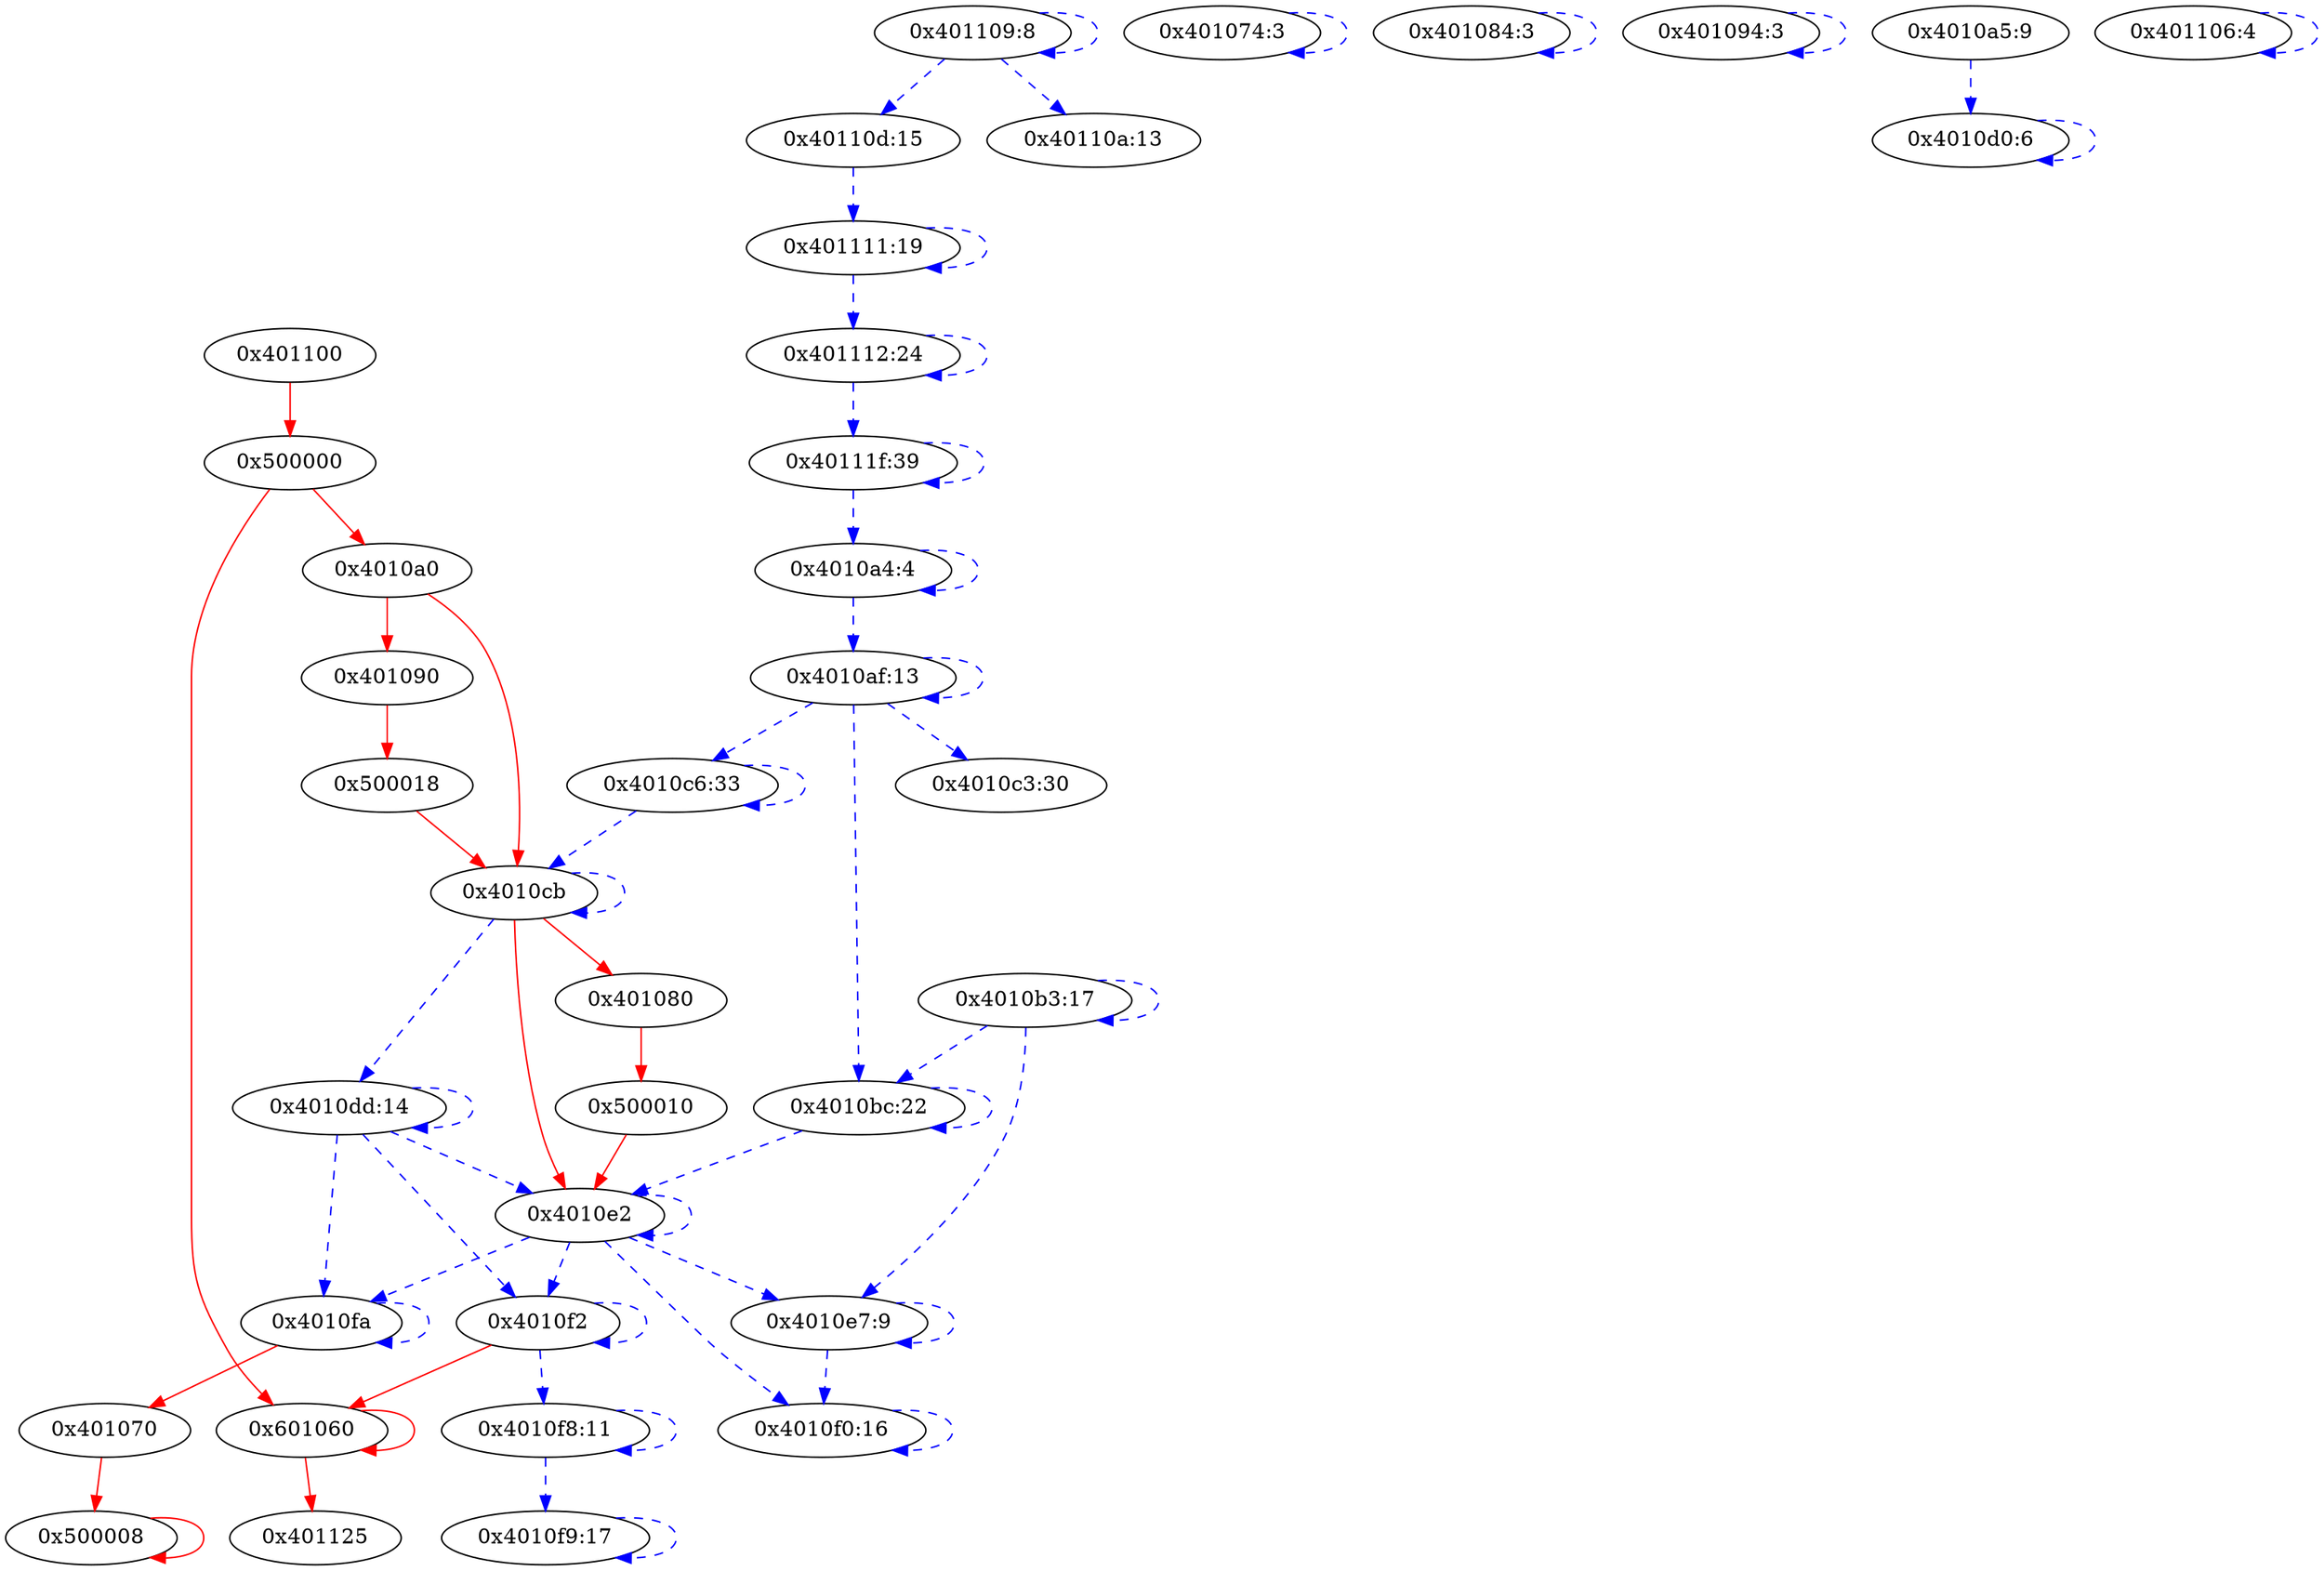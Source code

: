 digraph {
401100 [label="0x401100"];
500000 [label="0x500000"];
"4010a0" [label="0x4010a0"];
401090 [label="0x401090"];
500018 [label="0x500018"];
"4010cb" [label="0x4010cb"];
401080 [label="0x401080"];
500010 [label="0x500010"];
"4010e2" [label="0x4010e2"];
"4010f2" [label="0x4010f2"];
"4010fa" [label="0x4010fa"];
601060 [label="0x601060"];
401070 [label="0x401070"];
500008 [label="0x500008"];
401125 [label="0x401125"];
401074 [label="0x401074:3"];
401084 [label="0x401084:3"];
"4010e7" [label="0x4010e7:9"];
"4010f0" [label="0x4010f0:16"];
"4010f8" [label="0x4010f8:11"];
"4010f9" [label="0x4010f9:17"];
401094 [label="0x401094:3"];
"4010dd" [label="0x4010dd:14"];
"4010d0" [label="0x4010d0:6"];
"4010a4" [label="0x4010a4:4"];
"4010af" [label="0x4010af:13"];
"4010bc" [label="0x4010bc:22"];
"4010c3" [label="0x4010c3:30"];
"4010c6" [label="0x4010c6:33"];
"4010b3" [label="0x4010b3:17"];
"4010a5" [label="0x4010a5:9"];
401106 [label="0x401106:4"];
401109 [label="0x401109:8"];
"40110a" [label="0x40110a:13"];
"40110d" [label="0x40110d:15"];
401111 [label="0x401111:19"];
401112 [label="0x401112:24"];
"40111f" [label="0x40111f:39"];
401100 -> 500000 [type=control, color=red, style=solid];
500000 -> "4010a0" [type=control, color=red, style=solid];
500000 -> 601060 [type=control, color=red, style=solid];
"4010a0" -> 401090 [type=control, color=red, style=solid];
"4010a0" -> "4010cb" [type=control, color=red, style=solid];
401090 -> 500018 [type=control, color=red, style=solid];
500018 -> "4010cb" [type=control, color=red, style=solid];
"4010cb" -> 401080 [type=control, color=red, style=solid];
"4010cb" -> "4010e2" [type=control, color=red, style=solid];
"4010cb" -> "4010cb" [type=data, color=blue, style=dashed];
"4010cb" -> "4010dd" [type=data, color=blue, style=dashed];
401080 -> 500010 [type=control, color=red, style=solid];
500010 -> "4010e2" [type=control, color=red, style=solid];
"4010e2" -> "4010f2" [type=data, color=blue, style=dashed];
"4010e2" -> "4010fa" [type=data, color=blue, style=dashed];
"4010e2" -> "4010e2" [type=data, color=blue, style=dashed];
"4010e2" -> "4010e7" [type=data, color=blue, style=dashed];
"4010e2" -> "4010f0" [type=data, color=blue, style=dashed];
"4010f2" -> 601060 [type=control, color=red, style=solid];
"4010f2" -> "4010f2" [type=data, color=blue, style=dashed];
"4010f2" -> "4010f8" [type=data, color=blue, style=dashed];
"4010fa" -> 401070 [type=control, color=red, style=solid];
"4010fa" -> "4010fa" [type=data, color=blue, style=dashed];
601060 -> 601060 [type=control, color=red, style=solid];
601060 -> 401125 [type=control, color=red, style=solid];
401070 -> 500008 [type=control, color=red, style=solid];
500008 -> 500008 [type=control, color=red, style=solid];
401074 -> 401074 [type=data, color=blue, style=dashed];
401084 -> 401084 [type=data, color=blue, style=dashed];
"4010e7" -> "4010e7" [type=data, color=blue, style=dashed];
"4010e7" -> "4010f0" [type=data, color=blue, style=dashed];
"4010f0" -> "4010f0" [type=data, color=blue, style=dashed];
"4010f8" -> "4010f8" [type=data, color=blue, style=dashed];
"4010f8" -> "4010f9" [type=data, color=blue, style=dashed];
"4010f9" -> "4010f9" [type=data, color=blue, style=dashed];
401094 -> 401094 [type=data, color=blue, style=dashed];
"4010dd" -> "4010dd" [type=data, color=blue, style=dashed];
"4010dd" -> "4010e2" [type=data, color=blue, style=dashed];
"4010dd" -> "4010f2" [type=data, color=blue, style=dashed];
"4010dd" -> "4010fa" [type=data, color=blue, style=dashed];
"4010d0" -> "4010d0" [type=data, color=blue, style=dashed];
"4010a4" -> "4010a4" [type=data, color=blue, style=dashed];
"4010a4" -> "4010af" [type=data, color=blue, style=dashed];
"4010af" -> "4010af" [type=data, color=blue, style=dashed];
"4010af" -> "4010bc" [type=data, color=blue, style=dashed];
"4010af" -> "4010c3" [type=data, color=blue, style=dashed];
"4010af" -> "4010c6" [type=data, color=blue, style=dashed];
"4010bc" -> "4010bc" [type=data, color=blue, style=dashed];
"4010bc" -> "4010e2" [type=data, color=blue, style=dashed];
"4010c6" -> "4010c6" [type=data, color=blue, style=dashed];
"4010c6" -> "4010cb" [type=data, color=blue, style=dashed];
"4010b3" -> "4010b3" [type=data, color=blue, style=dashed];
"4010b3" -> "4010e7" [type=data, color=blue, style=dashed];
"4010b3" -> "4010bc" [type=data, color=blue, style=dashed];
"4010a5" -> "4010d0" [type=data, color=blue, style=dashed];
401106 -> 401106 [type=data, color=blue, style=dashed];
401109 -> 401109 [type=data, color=blue, style=dashed];
401109 -> "40110a" [type=data, color=blue, style=dashed];
401109 -> "40110d" [type=data, color=blue, style=dashed];
"40110d" -> 401111 [type=data, color=blue, style=dashed];
401111 -> 401111 [type=data, color=blue, style=dashed];
401111 -> 401112 [type=data, color=blue, style=dashed];
401112 -> 401112 [type=data, color=blue, style=dashed];
401112 -> "40111f" [type=data, color=blue, style=dashed];
"40111f" -> "40111f" [type=data, color=blue, style=dashed];
"40111f" -> "4010a4" [type=data, color=blue, style=dashed];
}
